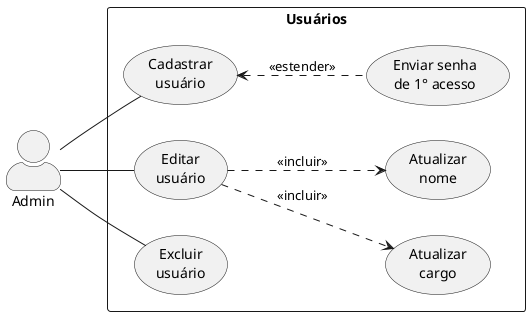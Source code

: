 @startuml
left to right direction
skinparam actorStyle awesome
"Admin" as admin
rectangle Usuários {
    (Cadastrar\nusuário) as insert_user
    (Enviar senha\nde 1° acesso) as mail_pw
    (Editar\nusuário) as update_user
    (Atualizar\ncargo) as update_user_pos
    (Atualizar\nnome) as update_user_name
    (Excluir\nusuário) as delete_user
}
admin -- insert_user
insert_user <.. mail_pw : <<estender>>
admin -- update_user
update_user ..> update_user_name : <<incluir>>
update_user ..> update_user_pos : <<incluir>>
admin -- delete_user
@enduml